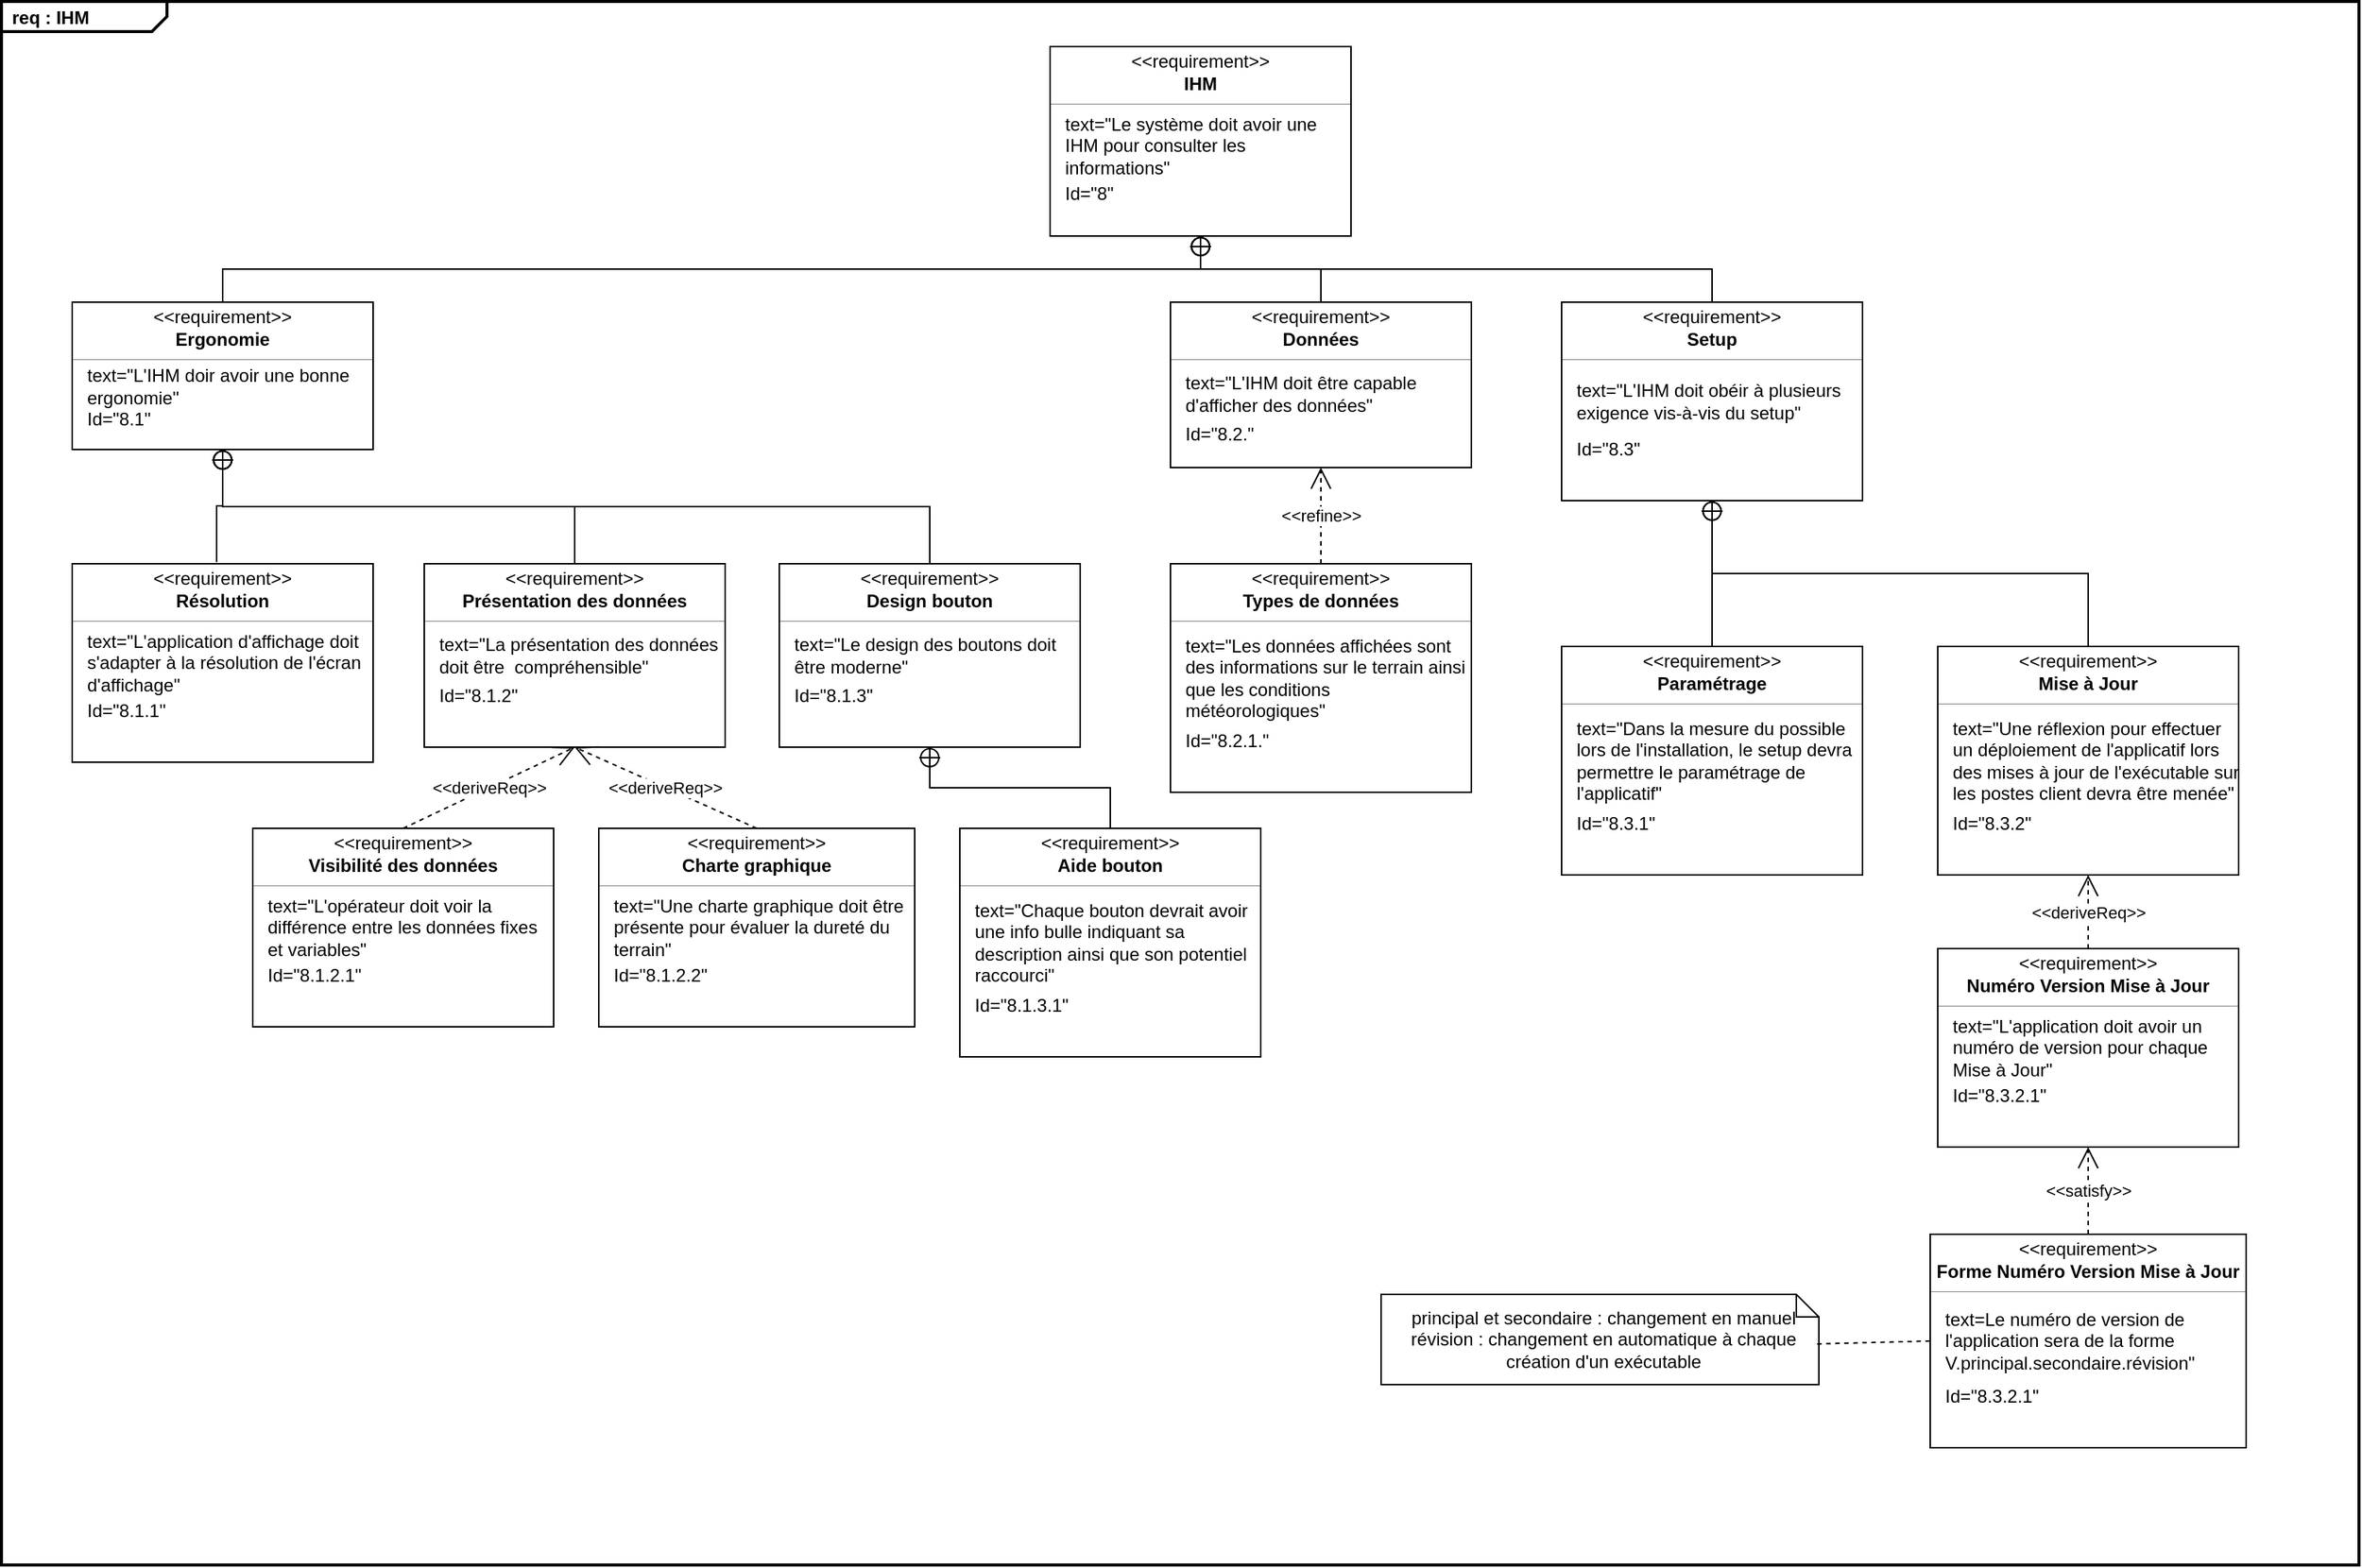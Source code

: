 <mxfile version="26.0.6">
  <diagram name="Page-1" id="wZjGFkpeC9HKHl80YT61">
    <mxGraphModel dx="1288" dy="594" grid="1" gridSize="10" guides="1" tooltips="1" connect="1" arrows="1" fold="1" page="1" pageScale="1" pageWidth="827" pageHeight="1169" math="0" shadow="0">
      <root>
        <mxCell id="0" />
        <mxCell id="1" parent="0" />
        <mxCell id="3VNXTZ4ML6IGrB6xeTb8-1" value="&lt;p style=&quot;margin:0px;margin-top:4px;margin-left:7px;text-align:left;&quot;&gt;&lt;b&gt;req : IHM&lt;/b&gt;&lt;/p&gt;" style="html=1;shape=mxgraph.sysml.package;overflow=fill;labelX=110;strokeWidth=2;align=center;" vertex="1" parent="1">
          <mxGeometry x="33" y="80" width="1567" height="1040" as="geometry" />
        </mxCell>
        <mxCell id="3VNXTZ4ML6IGrB6xeTb8-2" value="" style="fontStyle=1;align=center;verticalAlign=middle;childLayout=stackLayout;horizontal=1;horizontalStack=0;resizeParent=1;resizeParentMax=0;resizeLast=0;marginBottom=0;" vertex="1" parent="1">
          <mxGeometry x="730" y="110" width="200" height="126" as="geometry" />
        </mxCell>
        <mxCell id="3VNXTZ4ML6IGrB6xeTb8-3" value="&amp;lt;&amp;lt;requirement&amp;gt;&amp;gt;" style="html=1;align=center;spacing=0;verticalAlign=middle;strokeColor=none;fillColor=none;whiteSpace=wrap;spacingTop=3;" vertex="1" parent="3VNXTZ4ML6IGrB6xeTb8-2">
          <mxGeometry width="200" height="16" as="geometry" />
        </mxCell>
        <mxCell id="3VNXTZ4ML6IGrB6xeTb8-4" value="IHM" style="html=1;align=center;spacing=0;verticalAlign=middle;strokeColor=none;fillColor=none;whiteSpace=wrap;fontStyle=1" vertex="1" parent="3VNXTZ4ML6IGrB6xeTb8-2">
          <mxGeometry y="16" width="200" height="18" as="geometry" />
        </mxCell>
        <mxCell id="3VNXTZ4ML6IGrB6xeTb8-5" value="" style="line;strokeWidth=0.25;fillColor=none;align=left;verticalAlign=middle;spacingTop=-1;spacingLeft=3;spacingRight=3;rotatable=0;labelPosition=right;points=[];portConstraint=eastwest;" vertex="1" parent="3VNXTZ4ML6IGrB6xeTb8-2">
          <mxGeometry y="34" width="200" height="8" as="geometry" />
        </mxCell>
        <mxCell id="3VNXTZ4ML6IGrB6xeTb8-6" value="text=&quot;Le système doit avoir une IHM pour consulter les informations&quot;" style="html=1;align=left;spacing=0;verticalAlign=middle;strokeColor=none;fillColor=none;whiteSpace=wrap;spacingLeft=10;" vertex="1" parent="3VNXTZ4ML6IGrB6xeTb8-2">
          <mxGeometry y="42" width="200" height="48" as="geometry" />
        </mxCell>
        <mxCell id="3VNXTZ4ML6IGrB6xeTb8-7" value="Id=&quot;8&quot;" style="html=1;align=left;spacing=0;verticalAlign=middle;strokeColor=none;fillColor=none;whiteSpace=wrap;spacingLeft=10;" vertex="1" parent="3VNXTZ4ML6IGrB6xeTb8-2">
          <mxGeometry y="90" width="200" height="16" as="geometry" />
        </mxCell>
        <mxCell id="3VNXTZ4ML6IGrB6xeTb8-8" value="" style="html=1;align=center;spacing=0;verticalAlign=middle;strokeColor=none;fillColor=none;whiteSpace=wrap;" vertex="1" parent="3VNXTZ4ML6IGrB6xeTb8-2">
          <mxGeometry y="106" width="200" height="20" as="geometry" />
        </mxCell>
        <mxCell id="3VNXTZ4ML6IGrB6xeTb8-9" value="" style="fontStyle=1;align=center;verticalAlign=middle;childLayout=stackLayout;horizontal=1;horizontalStack=0;resizeParent=1;resizeParentMax=0;resizeLast=0;marginBottom=0;" vertex="1" parent="1">
          <mxGeometry x="80" y="280" width="200" height="98" as="geometry" />
        </mxCell>
        <mxCell id="3VNXTZ4ML6IGrB6xeTb8-10" value="&amp;lt;&amp;lt;requirement&amp;gt;&amp;gt;" style="html=1;align=center;spacing=0;verticalAlign=middle;strokeColor=none;fillColor=none;whiteSpace=wrap;spacingTop=3;" vertex="1" parent="3VNXTZ4ML6IGrB6xeTb8-9">
          <mxGeometry width="200" height="16" as="geometry" />
        </mxCell>
        <mxCell id="3VNXTZ4ML6IGrB6xeTb8-11" value="Ergonomie" style="html=1;align=center;spacing=0;verticalAlign=middle;strokeColor=none;fillColor=none;whiteSpace=wrap;fontStyle=1" vertex="1" parent="3VNXTZ4ML6IGrB6xeTb8-9">
          <mxGeometry y="16" width="200" height="18" as="geometry" />
        </mxCell>
        <mxCell id="3VNXTZ4ML6IGrB6xeTb8-12" value="" style="line;strokeWidth=0.25;fillColor=none;align=left;verticalAlign=middle;spacingTop=-1;spacingLeft=3;spacingRight=3;rotatable=0;labelPosition=right;points=[];portConstraint=eastwest;" vertex="1" parent="3VNXTZ4ML6IGrB6xeTb8-9">
          <mxGeometry y="34" width="200" height="8" as="geometry" />
        </mxCell>
        <mxCell id="3VNXTZ4ML6IGrB6xeTb8-13" value="text=&quot;L&#39;IHM doir avoir une bonne ergonomie&quot;" style="html=1;align=left;spacing=0;verticalAlign=middle;strokeColor=none;fillColor=none;whiteSpace=wrap;spacingLeft=10;" vertex="1" parent="3VNXTZ4ML6IGrB6xeTb8-9">
          <mxGeometry y="42" width="200" height="28" as="geometry" />
        </mxCell>
        <mxCell id="3VNXTZ4ML6IGrB6xeTb8-14" value="Id=&quot;8.1&quot;" style="html=1;align=left;spacing=0;verticalAlign=middle;strokeColor=none;fillColor=none;whiteSpace=wrap;spacingLeft=10;" vertex="1" parent="3VNXTZ4ML6IGrB6xeTb8-9">
          <mxGeometry y="70" width="200" height="16" as="geometry" />
        </mxCell>
        <mxCell id="3VNXTZ4ML6IGrB6xeTb8-15" value="" style="html=1;align=center;spacing=0;verticalAlign=middle;strokeColor=none;fillColor=none;whiteSpace=wrap;" vertex="1" parent="3VNXTZ4ML6IGrB6xeTb8-9">
          <mxGeometry y="86" width="200" height="12" as="geometry" />
        </mxCell>
        <mxCell id="3VNXTZ4ML6IGrB6xeTb8-16" value="" style="fontStyle=1;align=center;verticalAlign=middle;childLayout=stackLayout;horizontal=1;horizontalStack=0;resizeParent=1;resizeParentMax=0;resizeLast=0;marginBottom=0;" vertex="1" parent="1">
          <mxGeometry x="80" y="454" width="200" height="132" as="geometry" />
        </mxCell>
        <mxCell id="3VNXTZ4ML6IGrB6xeTb8-17" value="&amp;lt;&amp;lt;requirement&amp;gt;&amp;gt;" style="html=1;align=center;spacing=0;verticalAlign=middle;strokeColor=none;fillColor=none;whiteSpace=wrap;spacingTop=3;" vertex="1" parent="3VNXTZ4ML6IGrB6xeTb8-16">
          <mxGeometry width="200" height="16" as="geometry" />
        </mxCell>
        <mxCell id="3VNXTZ4ML6IGrB6xeTb8-18" value="Résolution" style="html=1;align=center;spacing=0;verticalAlign=middle;strokeColor=none;fillColor=none;whiteSpace=wrap;fontStyle=1" vertex="1" parent="3VNXTZ4ML6IGrB6xeTb8-16">
          <mxGeometry y="16" width="200" height="18" as="geometry" />
        </mxCell>
        <mxCell id="3VNXTZ4ML6IGrB6xeTb8-19" value="" style="line;strokeWidth=0.25;fillColor=none;align=left;verticalAlign=middle;spacingTop=-1;spacingLeft=3;spacingRight=3;rotatable=0;labelPosition=right;points=[];portConstraint=eastwest;" vertex="1" parent="3VNXTZ4ML6IGrB6xeTb8-16">
          <mxGeometry y="34" width="200" height="8" as="geometry" />
        </mxCell>
        <mxCell id="3VNXTZ4ML6IGrB6xeTb8-20" value="text=&quot;L&#39;application d&#39;affichage doit s&#39;adapter à la résolution de l&#39;écran d&#39;affichage&quot;" style="html=1;align=left;spacing=0;verticalAlign=middle;strokeColor=none;fillColor=none;whiteSpace=wrap;spacingLeft=10;" vertex="1" parent="3VNXTZ4ML6IGrB6xeTb8-16">
          <mxGeometry y="42" width="200" height="48" as="geometry" />
        </mxCell>
        <mxCell id="3VNXTZ4ML6IGrB6xeTb8-21" value="Id=&quot;8.1.1&quot;" style="html=1;align=left;spacing=0;verticalAlign=middle;strokeColor=none;fillColor=none;whiteSpace=wrap;spacingLeft=10;" vertex="1" parent="3VNXTZ4ML6IGrB6xeTb8-16">
          <mxGeometry y="90" width="200" height="16" as="geometry" />
        </mxCell>
        <mxCell id="3VNXTZ4ML6IGrB6xeTb8-22" value="" style="html=1;align=center;spacing=0;verticalAlign=middle;strokeColor=none;fillColor=none;whiteSpace=wrap;" vertex="1" parent="3VNXTZ4ML6IGrB6xeTb8-16">
          <mxGeometry y="106" width="200" height="26" as="geometry" />
        </mxCell>
        <mxCell id="3VNXTZ4ML6IGrB6xeTb8-35" value="" style="rounded=0;html=1;labelBackgroundColor=none;endArrow=none;edgeStyle=elbowEdgeStyle;elbow=vertical;startArrow=sysMLPackCont;startSize=12;exitX=0.5;exitY=1;exitDx=0;exitDy=0;entryX=0.5;entryY=0;entryDx=0;entryDy=0;" edge="1" source="3VNXTZ4ML6IGrB6xeTb8-8" target="3VNXTZ4ML6IGrB6xeTb8-10" parent="1">
          <mxGeometry relative="1" as="geometry" />
        </mxCell>
        <mxCell id="3VNXTZ4ML6IGrB6xeTb8-37" value="" style="fontStyle=1;align=center;verticalAlign=middle;childLayout=stackLayout;horizontal=1;horizontalStack=0;resizeParent=1;resizeParentMax=0;resizeLast=0;marginBottom=0;" vertex="1" parent="1">
          <mxGeometry x="314" y="454" width="200" height="122" as="geometry" />
        </mxCell>
        <mxCell id="3VNXTZ4ML6IGrB6xeTb8-38" value="&amp;lt;&amp;lt;requirement&amp;gt;&amp;gt;" style="html=1;align=center;spacing=0;verticalAlign=middle;strokeColor=none;fillColor=none;whiteSpace=wrap;spacingTop=3;" vertex="1" parent="3VNXTZ4ML6IGrB6xeTb8-37">
          <mxGeometry width="200" height="16" as="geometry" />
        </mxCell>
        <mxCell id="3VNXTZ4ML6IGrB6xeTb8-39" value="Présentation des données" style="html=1;align=center;spacing=0;verticalAlign=middle;strokeColor=none;fillColor=none;whiteSpace=wrap;fontStyle=1" vertex="1" parent="3VNXTZ4ML6IGrB6xeTb8-37">
          <mxGeometry y="16" width="200" height="18" as="geometry" />
        </mxCell>
        <mxCell id="3VNXTZ4ML6IGrB6xeTb8-40" value="" style="line;strokeWidth=0.25;fillColor=none;align=left;verticalAlign=middle;spacingTop=-1;spacingLeft=3;spacingRight=3;rotatable=0;labelPosition=right;points=[];portConstraint=eastwest;" vertex="1" parent="3VNXTZ4ML6IGrB6xeTb8-37">
          <mxGeometry y="34" width="200" height="8" as="geometry" />
        </mxCell>
        <mxCell id="3VNXTZ4ML6IGrB6xeTb8-41" value="text=&quot;La présentation des données doit être&amp;nbsp; compréhensible&quot;" style="html=1;align=left;spacing=0;verticalAlign=middle;strokeColor=none;fillColor=none;whiteSpace=wrap;spacingLeft=10;" vertex="1" parent="3VNXTZ4ML6IGrB6xeTb8-37">
          <mxGeometry y="42" width="200" height="38" as="geometry" />
        </mxCell>
        <mxCell id="3VNXTZ4ML6IGrB6xeTb8-42" value="Id=&quot;8.1.2&quot;" style="html=1;align=left;spacing=0;verticalAlign=middle;strokeColor=none;fillColor=none;whiteSpace=wrap;spacingLeft=10;" vertex="1" parent="3VNXTZ4ML6IGrB6xeTb8-37">
          <mxGeometry y="80" width="200" height="16" as="geometry" />
        </mxCell>
        <mxCell id="3VNXTZ4ML6IGrB6xeTb8-43" value="" style="html=1;align=center;spacing=0;verticalAlign=middle;strokeColor=none;fillColor=none;whiteSpace=wrap;" vertex="1" parent="3VNXTZ4ML6IGrB6xeTb8-37">
          <mxGeometry y="96" width="200" height="26" as="geometry" />
        </mxCell>
        <mxCell id="3VNXTZ4ML6IGrB6xeTb8-44" value="" style="fontStyle=1;align=center;verticalAlign=middle;childLayout=stackLayout;horizontal=1;horizontalStack=0;resizeParent=1;resizeParentMax=0;resizeLast=0;marginBottom=0;" vertex="1" parent="1">
          <mxGeometry x="550" y="454" width="200" height="122" as="geometry" />
        </mxCell>
        <mxCell id="3VNXTZ4ML6IGrB6xeTb8-45" value="&amp;lt;&amp;lt;requirement&amp;gt;&amp;gt;" style="html=1;align=center;spacing=0;verticalAlign=middle;strokeColor=none;fillColor=none;whiteSpace=wrap;spacingTop=3;" vertex="1" parent="3VNXTZ4ML6IGrB6xeTb8-44">
          <mxGeometry width="200" height="16" as="geometry" />
        </mxCell>
        <mxCell id="3VNXTZ4ML6IGrB6xeTb8-46" value="Design bouton" style="html=1;align=center;spacing=0;verticalAlign=middle;strokeColor=none;fillColor=none;whiteSpace=wrap;fontStyle=1" vertex="1" parent="3VNXTZ4ML6IGrB6xeTb8-44">
          <mxGeometry y="16" width="200" height="18" as="geometry" />
        </mxCell>
        <mxCell id="3VNXTZ4ML6IGrB6xeTb8-47" value="" style="line;strokeWidth=0.25;fillColor=none;align=left;verticalAlign=middle;spacingTop=-1;spacingLeft=3;spacingRight=3;rotatable=0;labelPosition=right;points=[];portConstraint=eastwest;" vertex="1" parent="3VNXTZ4ML6IGrB6xeTb8-44">
          <mxGeometry y="34" width="200" height="8" as="geometry" />
        </mxCell>
        <mxCell id="3VNXTZ4ML6IGrB6xeTb8-48" value="text=&quot;Le design des boutons doit être moderne&quot;" style="html=1;align=left;spacing=0;verticalAlign=middle;strokeColor=none;fillColor=none;whiteSpace=wrap;spacingLeft=10;" vertex="1" parent="3VNXTZ4ML6IGrB6xeTb8-44">
          <mxGeometry y="42" width="200" height="38" as="geometry" />
        </mxCell>
        <mxCell id="3VNXTZ4ML6IGrB6xeTb8-49" value="Id=&quot;8.1.3&quot;" style="html=1;align=left;spacing=0;verticalAlign=middle;strokeColor=none;fillColor=none;whiteSpace=wrap;spacingLeft=10;" vertex="1" parent="3VNXTZ4ML6IGrB6xeTb8-44">
          <mxGeometry y="80" width="200" height="16" as="geometry" />
        </mxCell>
        <mxCell id="3VNXTZ4ML6IGrB6xeTb8-50" value="" style="html=1;align=center;spacing=0;verticalAlign=middle;strokeColor=none;fillColor=none;whiteSpace=wrap;" vertex="1" parent="3VNXTZ4ML6IGrB6xeTb8-44">
          <mxGeometry y="96" width="200" height="26" as="geometry" />
        </mxCell>
        <mxCell id="3VNXTZ4ML6IGrB6xeTb8-51" value="" style="fontStyle=1;align=center;verticalAlign=middle;childLayout=stackLayout;horizontal=1;horizontalStack=0;resizeParent=1;resizeParentMax=0;resizeLast=0;marginBottom=0;" vertex="1" parent="1">
          <mxGeometry x="670" y="630" width="200" height="152" as="geometry" />
        </mxCell>
        <mxCell id="3VNXTZ4ML6IGrB6xeTb8-52" value="&amp;lt;&amp;lt;requirement&amp;gt;&amp;gt;" style="html=1;align=center;spacing=0;verticalAlign=middle;strokeColor=none;fillColor=none;whiteSpace=wrap;spacingTop=3;" vertex="1" parent="3VNXTZ4ML6IGrB6xeTb8-51">
          <mxGeometry width="200" height="16" as="geometry" />
        </mxCell>
        <mxCell id="3VNXTZ4ML6IGrB6xeTb8-53" value="Aide bouton" style="html=1;align=center;spacing=0;verticalAlign=middle;strokeColor=none;fillColor=none;whiteSpace=wrap;fontStyle=1" vertex="1" parent="3VNXTZ4ML6IGrB6xeTb8-51">
          <mxGeometry y="16" width="200" height="18" as="geometry" />
        </mxCell>
        <mxCell id="3VNXTZ4ML6IGrB6xeTb8-54" value="" style="line;strokeWidth=0.25;fillColor=none;align=left;verticalAlign=middle;spacingTop=-1;spacingLeft=3;spacingRight=3;rotatable=0;labelPosition=right;points=[];portConstraint=eastwest;" vertex="1" parent="3VNXTZ4ML6IGrB6xeTb8-51">
          <mxGeometry y="34" width="200" height="8" as="geometry" />
        </mxCell>
        <mxCell id="3VNXTZ4ML6IGrB6xeTb8-55" value="text=&quot;Chaque bouton devrait avoir une info bulle indiquant sa description ainsi que son potentiel raccourci&quot;" style="html=1;align=left;spacing=0;verticalAlign=middle;strokeColor=none;fillColor=none;whiteSpace=wrap;spacingLeft=10;" vertex="1" parent="3VNXTZ4ML6IGrB6xeTb8-51">
          <mxGeometry y="42" width="200" height="68" as="geometry" />
        </mxCell>
        <mxCell id="3VNXTZ4ML6IGrB6xeTb8-56" value="Id=&quot;8.1.3.1&quot;" style="html=1;align=left;spacing=0;verticalAlign=middle;strokeColor=none;fillColor=none;whiteSpace=wrap;spacingLeft=10;" vertex="1" parent="3VNXTZ4ML6IGrB6xeTb8-51">
          <mxGeometry y="110" width="200" height="16" as="geometry" />
        </mxCell>
        <mxCell id="3VNXTZ4ML6IGrB6xeTb8-57" value="" style="html=1;align=center;spacing=0;verticalAlign=middle;strokeColor=none;fillColor=none;whiteSpace=wrap;" vertex="1" parent="3VNXTZ4ML6IGrB6xeTb8-51">
          <mxGeometry y="126" width="200" height="26" as="geometry" />
        </mxCell>
        <mxCell id="3VNXTZ4ML6IGrB6xeTb8-58" value="" style="rounded=0;html=1;labelBackgroundColor=none;endArrow=none;edgeStyle=elbowEdgeStyle;elbow=vertical;startArrow=sysMLPackCont;startSize=12;exitX=0.5;exitY=1;exitDx=0;exitDy=0;entryX=0.48;entryY=-0.073;entryDx=0;entryDy=0;entryPerimeter=0;" edge="1" parent="1" source="3VNXTZ4ML6IGrB6xeTb8-15" target="3VNXTZ4ML6IGrB6xeTb8-17">
          <mxGeometry relative="1" as="geometry">
            <mxPoint x="840" y="246" as="sourcePoint" />
            <mxPoint x="600" y="300" as="targetPoint" />
          </mxGeometry>
        </mxCell>
        <mxCell id="3VNXTZ4ML6IGrB6xeTb8-59" value="" style="rounded=0;html=1;labelBackgroundColor=none;endArrow=none;edgeStyle=elbowEdgeStyle;elbow=vertical;startArrow=sysMLPackCont;startSize=12;exitX=0.5;exitY=1;exitDx=0;exitDy=0;entryX=0.5;entryY=0;entryDx=0;entryDy=0;" edge="1" parent="1" source="3VNXTZ4ML6IGrB6xeTb8-15" target="3VNXTZ4ML6IGrB6xeTb8-38">
          <mxGeometry relative="1" as="geometry">
            <mxPoint x="600" y="398" as="sourcePoint" />
            <mxPoint x="216" y="463" as="targetPoint" />
          </mxGeometry>
        </mxCell>
        <mxCell id="3VNXTZ4ML6IGrB6xeTb8-60" value="" style="rounded=0;html=1;labelBackgroundColor=none;endArrow=none;edgeStyle=elbowEdgeStyle;elbow=vertical;startArrow=sysMLPackCont;startSize=12;entryX=0.5;entryY=0;entryDx=0;entryDy=0;exitX=0.5;exitY=1;exitDx=0;exitDy=0;" edge="1" parent="1" source="3VNXTZ4ML6IGrB6xeTb8-15" target="3VNXTZ4ML6IGrB6xeTb8-45">
          <mxGeometry relative="1" as="geometry">
            <mxPoint x="590" y="390" as="sourcePoint" />
            <mxPoint x="460" y="464" as="targetPoint" />
          </mxGeometry>
        </mxCell>
        <mxCell id="3VNXTZ4ML6IGrB6xeTb8-61" value="" style="rounded=0;html=1;labelBackgroundColor=none;endArrow=none;edgeStyle=elbowEdgeStyle;elbow=vertical;startArrow=sysMLPackCont;startSize=12;entryX=0.5;entryY=0;entryDx=0;entryDy=0;exitX=0.5;exitY=1;exitDx=0;exitDy=0;" edge="1" parent="1" source="3VNXTZ4ML6IGrB6xeTb8-50" target="3VNXTZ4ML6IGrB6xeTb8-52">
          <mxGeometry relative="1" as="geometry">
            <mxPoint x="600" y="398" as="sourcePoint" />
            <mxPoint x="700" y="464" as="targetPoint" />
          </mxGeometry>
        </mxCell>
        <mxCell id="3VNXTZ4ML6IGrB6xeTb8-62" value="" style="fontStyle=1;align=center;verticalAlign=middle;childLayout=stackLayout;horizontal=1;horizontalStack=0;resizeParent=1;resizeParentMax=0;resizeLast=0;marginBottom=0;" vertex="1" parent="1">
          <mxGeometry x="810" y="280" width="200" height="110" as="geometry" />
        </mxCell>
        <mxCell id="3VNXTZ4ML6IGrB6xeTb8-63" value="&amp;lt;&amp;lt;requirement&amp;gt;&amp;gt;" style="html=1;align=center;spacing=0;verticalAlign=middle;strokeColor=none;fillColor=none;whiteSpace=wrap;spacingTop=3;" vertex="1" parent="3VNXTZ4ML6IGrB6xeTb8-62">
          <mxGeometry width="200" height="16" as="geometry" />
        </mxCell>
        <mxCell id="3VNXTZ4ML6IGrB6xeTb8-64" value="Données" style="html=1;align=center;spacing=0;verticalAlign=middle;strokeColor=none;fillColor=none;whiteSpace=wrap;fontStyle=1" vertex="1" parent="3VNXTZ4ML6IGrB6xeTb8-62">
          <mxGeometry y="16" width="200" height="18" as="geometry" />
        </mxCell>
        <mxCell id="3VNXTZ4ML6IGrB6xeTb8-65" value="" style="line;strokeWidth=0.25;fillColor=none;align=left;verticalAlign=middle;spacingTop=-1;spacingLeft=3;spacingRight=3;rotatable=0;labelPosition=right;points=[];portConstraint=eastwest;" vertex="1" parent="3VNXTZ4ML6IGrB6xeTb8-62">
          <mxGeometry y="34" width="200" height="8" as="geometry" />
        </mxCell>
        <mxCell id="3VNXTZ4ML6IGrB6xeTb8-66" value="text=&quot;L&#39;IHM doit être capable d&#39;afficher des données&quot;" style="html=1;align=left;spacing=0;verticalAlign=middle;strokeColor=none;fillColor=none;whiteSpace=wrap;spacingLeft=10;" vertex="1" parent="3VNXTZ4ML6IGrB6xeTb8-62">
          <mxGeometry y="42" width="200" height="38" as="geometry" />
        </mxCell>
        <mxCell id="3VNXTZ4ML6IGrB6xeTb8-67" value="Id=&quot;8.2.&quot;" style="html=1;align=left;spacing=0;verticalAlign=middle;strokeColor=none;fillColor=none;whiteSpace=wrap;spacingLeft=10;" vertex="1" parent="3VNXTZ4ML6IGrB6xeTb8-62">
          <mxGeometry y="80" width="200" height="16" as="geometry" />
        </mxCell>
        <mxCell id="3VNXTZ4ML6IGrB6xeTb8-68" value="" style="html=1;align=center;spacing=0;verticalAlign=middle;strokeColor=none;fillColor=none;whiteSpace=wrap;" vertex="1" parent="3VNXTZ4ML6IGrB6xeTb8-62">
          <mxGeometry y="96" width="200" height="14" as="geometry" />
        </mxCell>
        <mxCell id="3VNXTZ4ML6IGrB6xeTb8-70" value="" style="fontStyle=1;align=center;verticalAlign=middle;childLayout=stackLayout;horizontal=1;horizontalStack=0;resizeParent=1;resizeParentMax=0;resizeLast=0;marginBottom=0;" vertex="1" parent="1">
          <mxGeometry x="810" y="454" width="200" height="152" as="geometry" />
        </mxCell>
        <mxCell id="3VNXTZ4ML6IGrB6xeTb8-71" value="&amp;lt;&amp;lt;requirement&amp;gt;&amp;gt;" style="html=1;align=center;spacing=0;verticalAlign=middle;strokeColor=none;fillColor=none;whiteSpace=wrap;spacingTop=3;" vertex="1" parent="3VNXTZ4ML6IGrB6xeTb8-70">
          <mxGeometry width="200" height="16" as="geometry" />
        </mxCell>
        <mxCell id="3VNXTZ4ML6IGrB6xeTb8-72" value="Types de données" style="html=1;align=center;spacing=0;verticalAlign=middle;strokeColor=none;fillColor=none;whiteSpace=wrap;fontStyle=1" vertex="1" parent="3VNXTZ4ML6IGrB6xeTb8-70">
          <mxGeometry y="16" width="200" height="18" as="geometry" />
        </mxCell>
        <mxCell id="3VNXTZ4ML6IGrB6xeTb8-73" value="" style="line;strokeWidth=0.25;fillColor=none;align=left;verticalAlign=middle;spacingTop=-1;spacingLeft=3;spacingRight=3;rotatable=0;labelPosition=right;points=[];portConstraint=eastwest;" vertex="1" parent="3VNXTZ4ML6IGrB6xeTb8-70">
          <mxGeometry y="34" width="200" height="8" as="geometry" />
        </mxCell>
        <mxCell id="3VNXTZ4ML6IGrB6xeTb8-74" value="text=&quot;Les données affichées sont des informations sur le terrain ainsi que les conditions météorologiques&quot;" style="html=1;align=left;spacing=0;verticalAlign=middle;strokeColor=none;fillColor=none;whiteSpace=wrap;spacingLeft=10;" vertex="1" parent="3VNXTZ4ML6IGrB6xeTb8-70">
          <mxGeometry y="42" width="200" height="68" as="geometry" />
        </mxCell>
        <mxCell id="3VNXTZ4ML6IGrB6xeTb8-75" value="Id=&quot;8.2.1.&quot;" style="html=1;align=left;spacing=0;verticalAlign=middle;strokeColor=none;fillColor=none;whiteSpace=wrap;spacingLeft=10;" vertex="1" parent="3VNXTZ4ML6IGrB6xeTb8-70">
          <mxGeometry y="110" width="200" height="16" as="geometry" />
        </mxCell>
        <mxCell id="3VNXTZ4ML6IGrB6xeTb8-76" value="" style="html=1;align=center;spacing=0;verticalAlign=middle;strokeColor=none;fillColor=none;whiteSpace=wrap;" vertex="1" parent="3VNXTZ4ML6IGrB6xeTb8-70">
          <mxGeometry y="126" width="200" height="26" as="geometry" />
        </mxCell>
        <mxCell id="3VNXTZ4ML6IGrB6xeTb8-79" value="&amp;lt;&amp;lt;refine&amp;gt;&amp;gt;" style="endArrow=open;edgeStyle=none;endSize=12;dashed=1;html=1;rounded=0;entryX=0.5;entryY=1;entryDx=0;entryDy=0;exitX=0.5;exitY=0;exitDx=0;exitDy=0;" edge="1" source="3VNXTZ4ML6IGrB6xeTb8-71" target="3VNXTZ4ML6IGrB6xeTb8-68" parent="1">
          <mxGeometry relative="1" as="geometry" />
        </mxCell>
        <mxCell id="3VNXTZ4ML6IGrB6xeTb8-80" value="" style="rounded=0;html=1;labelBackgroundColor=none;endArrow=none;edgeStyle=elbowEdgeStyle;elbow=vertical;startArrow=sysMLPackCont;startSize=12;exitX=0.5;exitY=1;exitDx=0;exitDy=0;entryX=0.5;entryY=0;entryDx=0;entryDy=0;" edge="1" parent="1" source="3VNXTZ4ML6IGrB6xeTb8-8" target="3VNXTZ4ML6IGrB6xeTb8-63">
          <mxGeometry relative="1" as="geometry">
            <mxPoint x="840" y="246" as="sourcePoint" />
            <mxPoint x="600" y="300" as="targetPoint" />
          </mxGeometry>
        </mxCell>
        <mxCell id="3VNXTZ4ML6IGrB6xeTb8-81" value="" style="fontStyle=1;align=center;verticalAlign=middle;childLayout=stackLayout;horizontal=1;horizontalStack=0;resizeParent=1;resizeParentMax=0;resizeLast=0;marginBottom=0;" vertex="1" parent="1">
          <mxGeometry x="200" y="630" width="200" height="132" as="geometry" />
        </mxCell>
        <mxCell id="3VNXTZ4ML6IGrB6xeTb8-82" value="&amp;lt;&amp;lt;requirement&amp;gt;&amp;gt;" style="html=1;align=center;spacing=0;verticalAlign=middle;strokeColor=none;fillColor=none;whiteSpace=wrap;spacingTop=3;" vertex="1" parent="3VNXTZ4ML6IGrB6xeTb8-81">
          <mxGeometry width="200" height="16" as="geometry" />
        </mxCell>
        <mxCell id="3VNXTZ4ML6IGrB6xeTb8-83" value="Visibilité des données" style="html=1;align=center;spacing=0;verticalAlign=middle;strokeColor=none;fillColor=none;whiteSpace=wrap;fontStyle=1" vertex="1" parent="3VNXTZ4ML6IGrB6xeTb8-81">
          <mxGeometry y="16" width="200" height="18" as="geometry" />
        </mxCell>
        <mxCell id="3VNXTZ4ML6IGrB6xeTb8-84" value="" style="line;strokeWidth=0.25;fillColor=none;align=left;verticalAlign=middle;spacingTop=-1;spacingLeft=3;spacingRight=3;rotatable=0;labelPosition=right;points=[];portConstraint=eastwest;" vertex="1" parent="3VNXTZ4ML6IGrB6xeTb8-81">
          <mxGeometry y="34" width="200" height="8" as="geometry" />
        </mxCell>
        <mxCell id="3VNXTZ4ML6IGrB6xeTb8-85" value="text=&quot;L&#39;opérateur doit voir la différence entre les données fixes et variables&quot;" style="html=1;align=left;spacing=0;verticalAlign=middle;strokeColor=none;fillColor=none;whiteSpace=wrap;spacingLeft=10;" vertex="1" parent="3VNXTZ4ML6IGrB6xeTb8-81">
          <mxGeometry y="42" width="200" height="48" as="geometry" />
        </mxCell>
        <mxCell id="3VNXTZ4ML6IGrB6xeTb8-86" value="Id=&quot;8.1.2.1&quot;" style="html=1;align=left;spacing=0;verticalAlign=middle;strokeColor=none;fillColor=none;whiteSpace=wrap;spacingLeft=10;" vertex="1" parent="3VNXTZ4ML6IGrB6xeTb8-81">
          <mxGeometry y="90" width="200" height="16" as="geometry" />
        </mxCell>
        <mxCell id="3VNXTZ4ML6IGrB6xeTb8-87" value="" style="html=1;align=center;spacing=0;verticalAlign=middle;strokeColor=none;fillColor=none;whiteSpace=wrap;" vertex="1" parent="3VNXTZ4ML6IGrB6xeTb8-81">
          <mxGeometry y="106" width="200" height="26" as="geometry" />
        </mxCell>
        <mxCell id="3VNXTZ4ML6IGrB6xeTb8-88" value="" style="fontStyle=1;align=center;verticalAlign=middle;childLayout=stackLayout;horizontal=1;horizontalStack=0;resizeParent=1;resizeParentMax=0;resizeLast=0;marginBottom=0;" vertex="1" parent="1">
          <mxGeometry x="430" y="630" width="210" height="132" as="geometry" />
        </mxCell>
        <mxCell id="3VNXTZ4ML6IGrB6xeTb8-89" value="&amp;lt;&amp;lt;requirement&amp;gt;&amp;gt;" style="html=1;align=center;spacing=0;verticalAlign=middle;strokeColor=none;fillColor=none;whiteSpace=wrap;spacingTop=3;" vertex="1" parent="3VNXTZ4ML6IGrB6xeTb8-88">
          <mxGeometry width="210" height="16" as="geometry" />
        </mxCell>
        <mxCell id="3VNXTZ4ML6IGrB6xeTb8-90" value="Charte graphique" style="html=1;align=center;spacing=0;verticalAlign=middle;strokeColor=none;fillColor=none;whiteSpace=wrap;fontStyle=1" vertex="1" parent="3VNXTZ4ML6IGrB6xeTb8-88">
          <mxGeometry y="16" width="210" height="18" as="geometry" />
        </mxCell>
        <mxCell id="3VNXTZ4ML6IGrB6xeTb8-91" value="" style="line;strokeWidth=0.25;fillColor=none;align=left;verticalAlign=middle;spacingTop=-1;spacingLeft=3;spacingRight=3;rotatable=0;labelPosition=right;points=[];portConstraint=eastwest;" vertex="1" parent="3VNXTZ4ML6IGrB6xeTb8-88">
          <mxGeometry y="34" width="210" height="8" as="geometry" />
        </mxCell>
        <mxCell id="3VNXTZ4ML6IGrB6xeTb8-92" value="text=&quot;Une charte graphique doit être présente pour évaluer la dureté du terrain&quot;" style="html=1;align=left;spacing=0;verticalAlign=middle;strokeColor=none;fillColor=none;whiteSpace=wrap;spacingLeft=10;" vertex="1" parent="3VNXTZ4ML6IGrB6xeTb8-88">
          <mxGeometry y="42" width="210" height="48" as="geometry" />
        </mxCell>
        <mxCell id="3VNXTZ4ML6IGrB6xeTb8-93" value="Id=&quot;8.1.2.2&quot;" style="html=1;align=left;spacing=0;verticalAlign=middle;strokeColor=none;fillColor=none;whiteSpace=wrap;spacingLeft=10;" vertex="1" parent="3VNXTZ4ML6IGrB6xeTb8-88">
          <mxGeometry y="90" width="210" height="16" as="geometry" />
        </mxCell>
        <mxCell id="3VNXTZ4ML6IGrB6xeTb8-94" value="" style="html=1;align=center;spacing=0;verticalAlign=middle;strokeColor=none;fillColor=none;whiteSpace=wrap;" vertex="1" parent="3VNXTZ4ML6IGrB6xeTb8-88">
          <mxGeometry y="106" width="210" height="26" as="geometry" />
        </mxCell>
        <mxCell id="3VNXTZ4ML6IGrB6xeTb8-97" value="&amp;lt;&amp;lt;deriveReq&amp;gt;&amp;gt;" style="endArrow=open;html=1;edgeStyle=none;endSize=12;dashed=1;rounded=0;entryX=0.5;entryY=1;entryDx=0;entryDy=0;exitX=0.5;exitY=0;exitDx=0;exitDy=0;" edge="1" source="3VNXTZ4ML6IGrB6xeTb8-82" target="3VNXTZ4ML6IGrB6xeTb8-43" parent="1">
          <mxGeometry relative="1" as="geometry" />
        </mxCell>
        <mxCell id="3VNXTZ4ML6IGrB6xeTb8-98" value="&amp;lt;&amp;lt;deriveReq&amp;gt;&amp;gt;" style="endArrow=open;html=1;edgeStyle=none;endSize=12;dashed=1;rounded=0;exitX=0.5;exitY=0;exitDx=0;exitDy=0;entryX=0.5;entryY=1;entryDx=0;entryDy=0;" edge="1" parent="1" source="3VNXTZ4ML6IGrB6xeTb8-89" target="3VNXTZ4ML6IGrB6xeTb8-43">
          <mxGeometry relative="1" as="geometry">
            <mxPoint x="270" y="650" as="sourcePoint" />
            <mxPoint x="440" y="580" as="targetPoint" />
          </mxGeometry>
        </mxCell>
        <mxCell id="3VNXTZ4ML6IGrB6xeTb8-99" value="" style="fontStyle=1;align=center;verticalAlign=middle;childLayout=stackLayout;horizontal=1;horizontalStack=0;resizeParent=1;resizeParentMax=0;resizeLast=0;marginBottom=0;" vertex="1" parent="1">
          <mxGeometry x="1070" y="280" width="200" height="132" as="geometry" />
        </mxCell>
        <mxCell id="3VNXTZ4ML6IGrB6xeTb8-100" value="&amp;lt;&amp;lt;requirement&amp;gt;&amp;gt;" style="html=1;align=center;spacing=0;verticalAlign=middle;strokeColor=none;fillColor=none;whiteSpace=wrap;spacingTop=3;" vertex="1" parent="3VNXTZ4ML6IGrB6xeTb8-99">
          <mxGeometry width="200" height="16" as="geometry" />
        </mxCell>
        <mxCell id="3VNXTZ4ML6IGrB6xeTb8-101" value="Setup" style="html=1;align=center;spacing=0;verticalAlign=middle;strokeColor=none;fillColor=none;whiteSpace=wrap;fontStyle=1" vertex="1" parent="3VNXTZ4ML6IGrB6xeTb8-99">
          <mxGeometry y="16" width="200" height="18" as="geometry" />
        </mxCell>
        <mxCell id="3VNXTZ4ML6IGrB6xeTb8-102" value="" style="line;strokeWidth=0.25;fillColor=none;align=left;verticalAlign=middle;spacingTop=-1;spacingLeft=3;spacingRight=3;rotatable=0;labelPosition=right;points=[];portConstraint=eastwest;" vertex="1" parent="3VNXTZ4ML6IGrB6xeTb8-99">
          <mxGeometry y="34" width="200" height="8" as="geometry" />
        </mxCell>
        <mxCell id="3VNXTZ4ML6IGrB6xeTb8-103" value="text=&quot;L&#39;IHM doit obéir à plusieurs exigence vis-à-vis du setup&quot;" style="html=1;align=left;spacing=0;verticalAlign=middle;strokeColor=none;fillColor=none;whiteSpace=wrap;spacingLeft=10;" vertex="1" parent="3VNXTZ4ML6IGrB6xeTb8-99">
          <mxGeometry y="42" width="200" height="48" as="geometry" />
        </mxCell>
        <mxCell id="3VNXTZ4ML6IGrB6xeTb8-104" value="Id=&quot;8.3&quot;" style="html=1;align=left;spacing=0;verticalAlign=middle;strokeColor=none;fillColor=none;whiteSpace=wrap;spacingLeft=10;" vertex="1" parent="3VNXTZ4ML6IGrB6xeTb8-99">
          <mxGeometry y="90" width="200" height="16" as="geometry" />
        </mxCell>
        <mxCell id="3VNXTZ4ML6IGrB6xeTb8-105" value="" style="html=1;align=center;spacing=0;verticalAlign=middle;strokeColor=none;fillColor=none;whiteSpace=wrap;" vertex="1" parent="3VNXTZ4ML6IGrB6xeTb8-99">
          <mxGeometry y="106" width="200" height="26" as="geometry" />
        </mxCell>
        <mxCell id="3VNXTZ4ML6IGrB6xeTb8-106" value="" style="rounded=0;html=1;labelBackgroundColor=none;endArrow=none;edgeStyle=elbowEdgeStyle;elbow=vertical;startArrow=sysMLPackCont;startSize=12;exitX=0.5;exitY=1;exitDx=0;exitDy=0;entryX=0.5;entryY=0;entryDx=0;entryDy=0;" edge="1" parent="1" source="3VNXTZ4ML6IGrB6xeTb8-8" target="3VNXTZ4ML6IGrB6xeTb8-100">
          <mxGeometry relative="1" as="geometry">
            <mxPoint x="840" y="246" as="sourcePoint" />
            <mxPoint x="920" y="290" as="targetPoint" />
          </mxGeometry>
        </mxCell>
        <mxCell id="3VNXTZ4ML6IGrB6xeTb8-107" value="" style="fontStyle=1;align=center;verticalAlign=middle;childLayout=stackLayout;horizontal=1;horizontalStack=0;resizeParent=1;resizeParentMax=0;resizeLast=0;marginBottom=0;" vertex="1" parent="1">
          <mxGeometry x="1070" y="509" width="200" height="152" as="geometry" />
        </mxCell>
        <mxCell id="3VNXTZ4ML6IGrB6xeTb8-108" value="&amp;lt;&amp;lt;requirement&amp;gt;&amp;gt;" style="html=1;align=center;spacing=0;verticalAlign=middle;strokeColor=none;fillColor=none;whiteSpace=wrap;spacingTop=3;" vertex="1" parent="3VNXTZ4ML6IGrB6xeTb8-107">
          <mxGeometry width="200" height="16" as="geometry" />
        </mxCell>
        <mxCell id="3VNXTZ4ML6IGrB6xeTb8-109" value="Paramétrage" style="html=1;align=center;spacing=0;verticalAlign=middle;strokeColor=none;fillColor=none;whiteSpace=wrap;fontStyle=1" vertex="1" parent="3VNXTZ4ML6IGrB6xeTb8-107">
          <mxGeometry y="16" width="200" height="18" as="geometry" />
        </mxCell>
        <mxCell id="3VNXTZ4ML6IGrB6xeTb8-110" value="" style="line;strokeWidth=0.25;fillColor=none;align=left;verticalAlign=middle;spacingTop=-1;spacingLeft=3;spacingRight=3;rotatable=0;labelPosition=right;points=[];portConstraint=eastwest;" vertex="1" parent="3VNXTZ4ML6IGrB6xeTb8-107">
          <mxGeometry y="34" width="200" height="8" as="geometry" />
        </mxCell>
        <mxCell id="3VNXTZ4ML6IGrB6xeTb8-111" value="text=&quot;Dans la mesure du possible lors de l&#39;installation, le setup devra permettre le paramétrage de l&#39;applicatif&quot;" style="html=1;align=left;spacing=0;verticalAlign=middle;strokeColor=none;fillColor=none;whiteSpace=wrap;spacingLeft=10;" vertex="1" parent="3VNXTZ4ML6IGrB6xeTb8-107">
          <mxGeometry y="42" width="200" height="68" as="geometry" />
        </mxCell>
        <mxCell id="3VNXTZ4ML6IGrB6xeTb8-112" value="Id=&quot;8.3.1&quot;" style="html=1;align=left;spacing=0;verticalAlign=middle;strokeColor=none;fillColor=none;whiteSpace=wrap;spacingLeft=10;" vertex="1" parent="3VNXTZ4ML6IGrB6xeTb8-107">
          <mxGeometry y="110" width="200" height="16" as="geometry" />
        </mxCell>
        <mxCell id="3VNXTZ4ML6IGrB6xeTb8-113" value="" style="html=1;align=center;spacing=0;verticalAlign=middle;strokeColor=none;fillColor=none;whiteSpace=wrap;" vertex="1" parent="3VNXTZ4ML6IGrB6xeTb8-107">
          <mxGeometry y="126" width="200" height="26" as="geometry" />
        </mxCell>
        <mxCell id="3VNXTZ4ML6IGrB6xeTb8-114" value="" style="rounded=0;html=1;labelBackgroundColor=none;endArrow=none;edgeStyle=elbowEdgeStyle;elbow=vertical;startArrow=sysMLPackCont;startSize=12;exitX=0.5;exitY=1;exitDx=0;exitDy=0;entryX=0.5;entryY=0;entryDx=0;entryDy=0;" edge="1" parent="1" source="3VNXTZ4ML6IGrB6xeTb8-105" target="3VNXTZ4ML6IGrB6xeTb8-108">
          <mxGeometry relative="1" as="geometry">
            <mxPoint x="840" y="246" as="sourcePoint" />
            <mxPoint x="1200" y="290" as="targetPoint" />
          </mxGeometry>
        </mxCell>
        <mxCell id="3VNXTZ4ML6IGrB6xeTb8-115" value="" style="fontStyle=1;align=center;verticalAlign=middle;childLayout=stackLayout;horizontal=1;horizontalStack=0;resizeParent=1;resizeParentMax=0;resizeLast=0;marginBottom=0;" vertex="1" parent="1">
          <mxGeometry x="1320" y="509" width="200" height="152" as="geometry" />
        </mxCell>
        <mxCell id="3VNXTZ4ML6IGrB6xeTb8-116" value="&amp;lt;&amp;lt;requirement&amp;gt;&amp;gt;" style="html=1;align=center;spacing=0;verticalAlign=middle;strokeColor=none;fillColor=none;whiteSpace=wrap;spacingTop=3;" vertex="1" parent="3VNXTZ4ML6IGrB6xeTb8-115">
          <mxGeometry width="200" height="16" as="geometry" />
        </mxCell>
        <mxCell id="3VNXTZ4ML6IGrB6xeTb8-117" value="Mise à Jour" style="html=1;align=center;spacing=0;verticalAlign=middle;strokeColor=none;fillColor=none;whiteSpace=wrap;fontStyle=1" vertex="1" parent="3VNXTZ4ML6IGrB6xeTb8-115">
          <mxGeometry y="16" width="200" height="18" as="geometry" />
        </mxCell>
        <mxCell id="3VNXTZ4ML6IGrB6xeTb8-118" value="" style="line;strokeWidth=0.25;fillColor=none;align=left;verticalAlign=middle;spacingTop=-1;spacingLeft=3;spacingRight=3;rotatable=0;labelPosition=right;points=[];portConstraint=eastwest;" vertex="1" parent="3VNXTZ4ML6IGrB6xeTb8-115">
          <mxGeometry y="34" width="200" height="8" as="geometry" />
        </mxCell>
        <mxCell id="3VNXTZ4ML6IGrB6xeTb8-119" value="text=&quot;Une réflexion pour effectuer un déploiement de l&#39;applicatif lors des mises à jour de l&#39;exécutable sur les postes client devra être menée&quot;" style="html=1;align=left;spacing=0;verticalAlign=middle;strokeColor=none;fillColor=none;whiteSpace=wrap;spacingLeft=10;" vertex="1" parent="3VNXTZ4ML6IGrB6xeTb8-115">
          <mxGeometry y="42" width="200" height="68" as="geometry" />
        </mxCell>
        <mxCell id="3VNXTZ4ML6IGrB6xeTb8-120" value="Id=&quot;8.3.2&quot;" style="html=1;align=left;spacing=0;verticalAlign=middle;strokeColor=none;fillColor=none;whiteSpace=wrap;spacingLeft=10;" vertex="1" parent="3VNXTZ4ML6IGrB6xeTb8-115">
          <mxGeometry y="110" width="200" height="16" as="geometry" />
        </mxCell>
        <mxCell id="3VNXTZ4ML6IGrB6xeTb8-121" value="" style="html=1;align=center;spacing=0;verticalAlign=middle;strokeColor=none;fillColor=none;whiteSpace=wrap;" vertex="1" parent="3VNXTZ4ML6IGrB6xeTb8-115">
          <mxGeometry y="126" width="200" height="26" as="geometry" />
        </mxCell>
        <mxCell id="3VNXTZ4ML6IGrB6xeTb8-122" value="" style="rounded=0;html=1;labelBackgroundColor=none;endArrow=none;edgeStyle=elbowEdgeStyle;elbow=vertical;startArrow=sysMLPackCont;startSize=12;exitX=0.5;exitY=1;exitDx=0;exitDy=0;entryX=0.5;entryY=0;entryDx=0;entryDy=0;" edge="1" parent="1" source="3VNXTZ4ML6IGrB6xeTb8-105" target="3VNXTZ4ML6IGrB6xeTb8-116">
          <mxGeometry relative="1" as="geometry">
            <mxPoint x="1180" y="442" as="sourcePoint" />
            <mxPoint x="1180" y="519" as="targetPoint" />
          </mxGeometry>
        </mxCell>
        <mxCell id="3VNXTZ4ML6IGrB6xeTb8-123" value="" style="fontStyle=1;align=center;verticalAlign=middle;childLayout=stackLayout;horizontal=1;horizontalStack=0;resizeParent=1;resizeParentMax=0;resizeLast=0;marginBottom=0;" vertex="1" parent="1">
          <mxGeometry x="1320" y="710" width="200" height="132" as="geometry" />
        </mxCell>
        <mxCell id="3VNXTZ4ML6IGrB6xeTb8-124" value="&amp;lt;&amp;lt;requirement&amp;gt;&amp;gt;" style="html=1;align=center;spacing=0;verticalAlign=middle;strokeColor=none;fillColor=none;whiteSpace=wrap;spacingTop=3;" vertex="1" parent="3VNXTZ4ML6IGrB6xeTb8-123">
          <mxGeometry width="200" height="16" as="geometry" />
        </mxCell>
        <mxCell id="3VNXTZ4ML6IGrB6xeTb8-125" value="Numéro Version Mise à Jour" style="html=1;align=center;spacing=0;verticalAlign=middle;strokeColor=none;fillColor=none;whiteSpace=wrap;fontStyle=1" vertex="1" parent="3VNXTZ4ML6IGrB6xeTb8-123">
          <mxGeometry y="16" width="200" height="18" as="geometry" />
        </mxCell>
        <mxCell id="3VNXTZ4ML6IGrB6xeTb8-126" value="" style="line;strokeWidth=0.25;fillColor=none;align=left;verticalAlign=middle;spacingTop=-1;spacingLeft=3;spacingRight=3;rotatable=0;labelPosition=right;points=[];portConstraint=eastwest;" vertex="1" parent="3VNXTZ4ML6IGrB6xeTb8-123">
          <mxGeometry y="34" width="200" height="8" as="geometry" />
        </mxCell>
        <mxCell id="3VNXTZ4ML6IGrB6xeTb8-127" value="text=&quot;L&#39;application doit avoir un numéro de version pour chaque Mise à Jour&quot;" style="html=1;align=left;spacing=0;verticalAlign=middle;strokeColor=none;fillColor=none;whiteSpace=wrap;spacingLeft=10;" vertex="1" parent="3VNXTZ4ML6IGrB6xeTb8-123">
          <mxGeometry y="42" width="200" height="48" as="geometry" />
        </mxCell>
        <mxCell id="3VNXTZ4ML6IGrB6xeTb8-128" value="Id=&quot;8.3.2.1&quot;" style="html=1;align=left;spacing=0;verticalAlign=middle;strokeColor=none;fillColor=none;whiteSpace=wrap;spacingLeft=10;" vertex="1" parent="3VNXTZ4ML6IGrB6xeTb8-123">
          <mxGeometry y="90" width="200" height="16" as="geometry" />
        </mxCell>
        <mxCell id="3VNXTZ4ML6IGrB6xeTb8-129" value="" style="html=1;align=center;spacing=0;verticalAlign=middle;strokeColor=none;fillColor=none;whiteSpace=wrap;" vertex="1" parent="3VNXTZ4ML6IGrB6xeTb8-123">
          <mxGeometry y="106" width="200" height="26" as="geometry" />
        </mxCell>
        <mxCell id="3VNXTZ4ML6IGrB6xeTb8-130" value="" style="fontStyle=1;align=center;verticalAlign=middle;childLayout=stackLayout;horizontal=1;horizontalStack=0;resizeParent=1;resizeParentMax=0;resizeLast=0;marginBottom=0;" vertex="1" parent="1">
          <mxGeometry x="1315" y="900" width="210" height="142" as="geometry" />
        </mxCell>
        <mxCell id="3VNXTZ4ML6IGrB6xeTb8-131" value="&amp;lt;&amp;lt;requirement&amp;gt;&amp;gt;" style="html=1;align=center;spacing=0;verticalAlign=middle;strokeColor=none;fillColor=none;whiteSpace=wrap;spacingTop=3;" vertex="1" parent="3VNXTZ4ML6IGrB6xeTb8-130">
          <mxGeometry width="210" height="16" as="geometry" />
        </mxCell>
        <mxCell id="3VNXTZ4ML6IGrB6xeTb8-132" value="Forme Numéro Version Mise à Jour" style="html=1;align=center;spacing=0;verticalAlign=middle;strokeColor=none;fillColor=none;whiteSpace=wrap;fontStyle=1" vertex="1" parent="3VNXTZ4ML6IGrB6xeTb8-130">
          <mxGeometry y="16" width="210" height="18" as="geometry" />
        </mxCell>
        <mxCell id="3VNXTZ4ML6IGrB6xeTb8-133" value="" style="line;strokeWidth=0.25;fillColor=none;align=left;verticalAlign=middle;spacingTop=-1;spacingLeft=3;spacingRight=3;rotatable=0;labelPosition=right;points=[];portConstraint=eastwest;" vertex="1" parent="3VNXTZ4ML6IGrB6xeTb8-130">
          <mxGeometry y="34" width="210" height="8" as="geometry" />
        </mxCell>
        <mxCell id="3VNXTZ4ML6IGrB6xeTb8-134" value="text=Le numéro de version de l&#39;application sera de la forme&lt;div&gt;V.principal.secondaire.révision&quot;&lt;/div&gt;" style="html=1;align=left;spacing=0;verticalAlign=middle;strokeColor=none;fillColor=none;whiteSpace=wrap;spacingLeft=10;" vertex="1" parent="3VNXTZ4ML6IGrB6xeTb8-130">
          <mxGeometry y="42" width="210" height="58" as="geometry" />
        </mxCell>
        <mxCell id="3VNXTZ4ML6IGrB6xeTb8-135" value="Id=&quot;8.3.2.1&quot;" style="html=1;align=left;spacing=0;verticalAlign=middle;strokeColor=none;fillColor=none;whiteSpace=wrap;spacingLeft=10;" vertex="1" parent="3VNXTZ4ML6IGrB6xeTb8-130">
          <mxGeometry y="100" width="210" height="16" as="geometry" />
        </mxCell>
        <mxCell id="3VNXTZ4ML6IGrB6xeTb8-136" value="" style="html=1;align=center;spacing=0;verticalAlign=middle;strokeColor=none;fillColor=none;whiteSpace=wrap;" vertex="1" parent="3VNXTZ4ML6IGrB6xeTb8-130">
          <mxGeometry y="116" width="210" height="26" as="geometry" />
        </mxCell>
        <mxCell id="3VNXTZ4ML6IGrB6xeTb8-137" value="&amp;lt;&amp;lt;deriveReq&amp;gt;&amp;gt;" style="endArrow=open;html=1;edgeStyle=none;endSize=12;dashed=1;rounded=0;exitX=0.5;exitY=0;exitDx=0;exitDy=0;entryX=0.5;entryY=1;entryDx=0;entryDy=0;" edge="1" parent="1" source="3VNXTZ4ML6IGrB6xeTb8-124" target="3VNXTZ4ML6IGrB6xeTb8-121">
          <mxGeometry relative="1" as="geometry">
            <mxPoint x="545" y="640" as="sourcePoint" />
            <mxPoint x="424" y="586" as="targetPoint" />
          </mxGeometry>
        </mxCell>
        <mxCell id="3VNXTZ4ML6IGrB6xeTb8-140" value="&amp;lt;&amp;lt;satisfy&amp;gt;&amp;gt;" style="endArrow=open;edgeStyle=none;endSize=12;dashed=1;html=1;rounded=0;entryX=0.5;entryY=1;entryDx=0;entryDy=0;exitX=0.5;exitY=0;exitDx=0;exitDy=0;" edge="1" source="3VNXTZ4ML6IGrB6xeTb8-131" target="3VNXTZ4ML6IGrB6xeTb8-129" parent="1">
          <mxGeometry relative="1" as="geometry">
            <mxPoint x="930" y="900" as="sourcePoint" />
            <mxPoint x="1050" y="900" as="targetPoint" />
          </mxGeometry>
        </mxCell>
        <mxCell id="3VNXTZ4ML6IGrB6xeTb8-141" value="principal et secondaire : changement en manuel&lt;div&gt;révision : changement en automatique à chaque création d&#39;un exécutable&lt;/div&gt;" style="shape=note;size=15;align=left;spacingLeft=5;html=1;whiteSpace=wrap;align=center;" vertex="1" parent="1">
          <mxGeometry x="950" y="940" width="291" height="60" as="geometry" />
        </mxCell>
        <mxCell id="3VNXTZ4ML6IGrB6xeTb8-143" value="" style="endArrow=none;edgeStyle=none;dashed=1;html=1;rounded=0;entryX=0;entryY=0.5;entryDx=0;entryDy=0;exitX=0.996;exitY=0.549;exitDx=0;exitDy=0;exitPerimeter=0;" edge="1" source="3VNXTZ4ML6IGrB6xeTb8-141" target="3VNXTZ4ML6IGrB6xeTb8-134" parent="1">
          <mxGeometry relative="1" as="geometry">
            <mxPoint x="940" y="960" as="targetPoint" />
          </mxGeometry>
        </mxCell>
      </root>
    </mxGraphModel>
  </diagram>
</mxfile>
